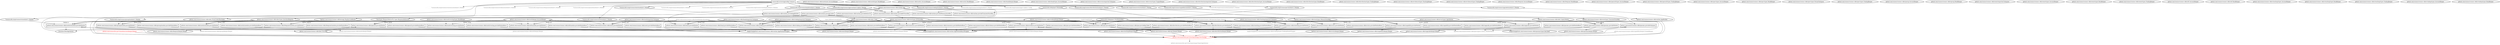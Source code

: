 digraph "" {
    subgraph "cluster_auth" {
      graph [fontsize="12.0", label="Module: auth", penwidth="0.5", style="rounded"];
      "github.com/cosmos/cosmos-sdk/x/auth.provideModule"[color="black", fontcolor="black", penwidth="1.5", shape="box"];
      "github.com/cosmos/cosmos-sdk/x/auth.provideModuleBasic"[color="black", fontcolor="black", penwidth="1.5", shape="box"];
    }

    subgraph "cluster_authz" {
      graph [fontsize="12.0", label="Module: authz", penwidth="0.5", style="rounded"];
      "github.com/cosmos/cosmos-sdk/x/authz/module.provideModule"[color="black", fontcolor="black", penwidth="1.5", shape="box"];
      "github.com/cosmos/cosmos-sdk/x/authz/module.provideModuleBasic"[color="black", fontcolor="black", penwidth="1.5", shape="box"];
    }

    subgraph "cluster_bank" {
      graph [fontsize="12.0", label="Module: bank", penwidth="0.5", style="rounded"];
      "github.com/cosmos/cosmos-sdk/x/bank.provideModule"[color="black", fontcolor="black", penwidth="1.5", shape="box"];
      "github.com/cosmos/cosmos-sdk/x/bank.provideModuleBasic"[color="black", fontcolor="black", penwidth="1.5", shape="box"];
    }

    subgraph "cluster_capability" {
      graph [fontsize="12.0", label="Module: capability", penwidth="0.5", style="rounded"];
      "github.com/cosmos/cosmos-sdk/x/capability.provideModule"[color="black", fontcolor="black", penwidth="1.5", shape="box"];
      "github.com/cosmos/cosmos-sdk/x/capability.provideModuleBasic"[color="black", fontcolor="black", penwidth="1.5", shape="box"];
    }

    subgraph "cluster_consensus" {
      graph [fontsize="12.0", label="Module: consensus", penwidth="0.5", style="rounded"];
      "github.com/cosmos/cosmos-sdk/x/consensus.provideModule"[color="black", fontcolor="black", penwidth="1.5", shape="box"];
      "github.com/cosmos/cosmos-sdk/x/consensus.provideModuleBasic"[color="black", fontcolor="black", penwidth="1.5", shape="box"];
    }

    subgraph "cluster_crisis" {
      graph [fontsize="12.0", label="Module: crisis", penwidth="0.5", style="rounded"];
      "github.com/cosmos/cosmos-sdk/x/crisis.provideModule"[color="black", fontcolor="black", penwidth="1.5", shape="box"];
      "github.com/cosmos/cosmos-sdk/x/crisis.provideModuleBasic"[color="black", fontcolor="black", penwidth="1.5", shape="box"];
    }

    subgraph "cluster_distribution" {
      graph [fontsize="12.0", label="Module: distribution", penwidth="0.5", style="rounded"];
      "github.com/cosmos/cosmos-sdk/x/distribution.provideModule"[color="black", fontcolor="black", penwidth="1.5", shape="box"];
      "github.com/cosmos/cosmos-sdk/x/distribution.provideModuleBasic"[color="black", fontcolor="black", penwidth="1.5", shape="box"];
    }

    subgraph "cluster_evidence" {
      graph [fontsize="12.0", label="Module: evidence", penwidth="0.5", style="rounded"];
      "github.com/cosmos/cosmos-sdk/x/evidence.provideModule"[color="black", fontcolor="black", penwidth="1.5", shape="box"];
      "github.com/cosmos/cosmos-sdk/x/evidence.provideModuleBasic"[color="black", fontcolor="black", penwidth="1.5", shape="box"];
    }

    subgraph "cluster_feegrant" {
      graph [fontsize="12.0", label="Module: feegrant", penwidth="0.5", style="rounded"];
      "github.com/cosmos/cosmos-sdk/x/feegrant/module.provideModule"[color="black", fontcolor="black", penwidth="1.5", shape="box"];
      "github.com/cosmos/cosmos-sdk/x/feegrant/module.provideModuleBasic"[color="black", fontcolor="black", penwidth="1.5", shape="box"];
    }

    subgraph "cluster_genutil" {
      graph [fontsize="12.0", label="Module: genutil", penwidth="0.5", style="rounded"];
      "github.com/cosmos/cosmos-sdk/x/genutil.provideModule"[color="black", fontcolor="black", penwidth="1.5", shape="box"];
      "github.com/cosmos/cosmos-sdk/x/genutil.provideModuleBasic"[color="black", fontcolor="black", penwidth="1.5", shape="box"];
    }

    subgraph "cluster_gov" {
      graph [fontsize="12.0", label="Module: gov", penwidth="0.5", style="rounded"];
      "github.com/cosmos/cosmos-sdk/x/gov.provideKeyTable"[color="black", fontcolor="black", penwidth="1.5", shape="box"];
      "github.com/cosmos/cosmos-sdk/x/gov.provideModule"[color="black", fontcolor="black", penwidth="1.5", shape="box"];
      "github.com/cosmos/cosmos-sdk/x/gov.provideModuleBasic"[color="black", fontcolor="black", penwidth="1.5", shape="box"];
    }

    subgraph "cluster_group" {
      graph [fontsize="12.0", label="Module: group", penwidth="0.5", style="rounded"];
      "github.com/cosmos/cosmos-sdk/x/group/module.provideModule"[color="black", fontcolor="black", penwidth="1.5", shape="box"];
      "github.com/cosmos/cosmos-sdk/x/group/module.provideModuleBasic"[color="black", fontcolor="black", penwidth="1.5", shape="box"];
    }

    subgraph "cluster_mint" {
      graph [fontsize="12.0", label="Module: mint", penwidth="0.5", style="rounded"];
      "github.com/cosmos/cosmos-sdk/x/mint.provideModule"[color="black", fontcolor="black", penwidth="1.5", shape="box"];
      "github.com/cosmos/cosmos-sdk/x/mint.provideModuleBasic"[color="black", fontcolor="black", penwidth="1.5", shape="box"];
    }

    subgraph "cluster_nft" {
      graph [fontsize="12.0", label="Module: nft", penwidth="0.5", style="rounded"];
      "github.com/cosmos/cosmos-sdk/x/nft/module.provideModule"[color="black", fontcolor="black", penwidth="1.5", shape="box"];
      "github.com/cosmos/cosmos-sdk/x/nft/module.provideModuleBasic"[color="black", fontcolor="black", penwidth="1.5", shape="box"];
    }

    subgraph "cluster_params" {
      graph [fontsize="12.0", label="Module: params", penwidth="0.5", style="rounded"];
      "github.com/cosmos/cosmos-sdk/x/params.provideModule"[color="black", fontcolor="black", penwidth="1.5", shape="box"];
      "github.com/cosmos/cosmos-sdk/x/params.provideModuleBasic"[color="black", fontcolor="black", penwidth="1.5", shape="box"];
      "github.com/cosmos/cosmos-sdk/x/params.provideSubspace"[color="black", fontcolor="black", penwidth="1.5", shape="box"];
    }

    subgraph "cluster_runtime" {
      graph [fontsize="12.0", label="Module: runtime", penwidth="0.5", style="rounded"];
      "github.com/cosmos/cosmos-sdk/runtime.provideAppBuilder"[color="black", fontcolor="black", penwidth="1.5", shape="box"];
      "github.com/cosmos/cosmos-sdk/runtime.provideCodecs"[color="black", fontcolor="black", penwidth="1.5", shape="box"];
      "github.com/cosmos/cosmos-sdk/runtime.provideDeliverTx"[color="black", fontcolor="black", penwidth="1.5", shape="box"];
      "github.com/cosmos/cosmos-sdk/runtime.provideKVStoreKey"[color="black", fontcolor="black", penwidth="1.5", shape="box"];
      "github.com/cosmos/cosmos-sdk/runtime.provideMemoryStoreKey"[color="black", fontcolor="black", penwidth="1.5", shape="box"];
      "github.com/cosmos/cosmos-sdk/runtime.provideTransientStoreKey"[color="black", fontcolor="black", penwidth="1.5", shape="box"];
    }

    subgraph "cluster_slashing" {
      graph [fontsize="12.0", label="Module: slashing", penwidth="0.5", style="rounded"];
      "github.com/cosmos/cosmos-sdk/x/slashing.provideModule"[color="black", fontcolor="black", penwidth="1.5", shape="box"];
      "github.com/cosmos/cosmos-sdk/x/slashing.provideModuleBasic"[color="black", fontcolor="black", penwidth="1.5", shape="box"];
    }

    subgraph "cluster_staking" {
      graph [fontsize="12.0", label="Module: staking", penwidth="0.5", style="rounded"];
      "github.com/cosmos/cosmos-sdk/x/staking.provideModule"[color="black", fontcolor="black", penwidth="1.5", shape="box"];
      "github.com/cosmos/cosmos-sdk/x/staking.provideModuleBasic"[color="black", fontcolor="black", penwidth="1.5", shape="box"];
    }

    subgraph "cluster_tx" {
      graph [fontsize="12.0", label="Module: tx", penwidth="0.5", style="rounded"];
      "github.com/cosmos/cosmos-sdk/x/auth/tx/module.provideModule"[color="black", fontcolor="black", penwidth="1.5", shape="box"];
    }

    subgraph "cluster_upgrade" {
      graph [fontsize="12.0", label="Module: upgrade", penwidth="0.5", style="rounded"];
      "github.com/cosmos/cosmos-sdk/x/upgrade.provideModule"[color="black", fontcolor="black", penwidth="1.5", shape="box"];
      "github.com/cosmos/cosmos-sdk/x/upgrade.provideModuleBasic"[color="black", fontcolor="black", penwidth="1.5", shape="box"];
    }

    subgraph "cluster_vesting" {
      graph [fontsize="12.0", label="Module: vesting", penwidth="0.5", style="rounded"];
      "github.com/cosmos/cosmos-sdk/x/auth/vesting.provideModule"[color="black", fontcolor="black", penwidth="1.5", shape="box"];
      "github.com/cosmos/cosmos-sdk/x/auth/vesting.provideModuleBasic"[color="black", fontcolor="black", penwidth="1.5", shape="box"];
    }

  "*cosmossdk.io/api/cosmos/app/runtime/v1alpha1.Module"[color="black", fontcolor="black", penwidth="1.5"];
  "*cosmossdk.io/api/cosmos/app/v1alpha1.Config"[color="lightgrey", fontcolor="dimgrey", penwidth="0.5"];
  "*cosmossdk.io/api/cosmos/auth/module/v1.Module"[color="black", fontcolor="black", penwidth="1.5"];
  "*cosmossdk.io/api/cosmos/authz/module/v1.Module"[color="lightgrey", fontcolor="dimgrey", penwidth="0.5"];
  "*cosmossdk.io/api/cosmos/bank/module/v1.Module"[color="black", fontcolor="black", penwidth="1.5"];
  "*cosmossdk.io/api/cosmos/capability/module/v1.Module"[color="black", fontcolor="black", penwidth="1.5"];
  "*cosmossdk.io/api/cosmos/consensus/module/v1.Module"[color="lightgrey", fontcolor="dimgrey", penwidth="0.5"];
  "*cosmossdk.io/api/cosmos/crisis/module/v1.Module"[color="black", fontcolor="black", penwidth="1.5"];
  "*cosmossdk.io/api/cosmos/distribution/module/v1.Module"[color="black", fontcolor="black", penwidth="1.5"];
  "*cosmossdk.io/api/cosmos/evidence/module/v1.Module"[color="lightgrey", fontcolor="dimgrey", penwidth="0.5"];
  "*cosmossdk.io/api/cosmos/feegrant/module/v1.Module"[color="lightgrey", fontcolor="dimgrey", penwidth="0.5"];
  "*cosmossdk.io/api/cosmos/genutil/module/v1.Module"[color="lightgrey", fontcolor="dimgrey", penwidth="0.5"];
  "*cosmossdk.io/api/cosmos/gov/module/v1.Module"[color="black", fontcolor="black", penwidth="1.5"];
  "*cosmossdk.io/api/cosmos/group/module/v1.Module"[color="black", fontcolor="black", penwidth="1.5"];
  "*cosmossdk.io/api/cosmos/mint/module/v1.Module"[color="black", fontcolor="black", penwidth="1.5"];
  "*cosmossdk.io/api/cosmos/nft/module/v1.Module"[color="lightgrey", fontcolor="dimgrey", penwidth="0.5"];
  "*cosmossdk.io/api/cosmos/params/module/v1.Module"[color="lightgrey", fontcolor="dimgrey", penwidth="0.5"];
  "*cosmossdk.io/api/cosmos/slashing/module/v1.Module"[color="lightgrey", fontcolor="dimgrey", penwidth="0.5"];
  "*cosmossdk.io/api/cosmos/staking/module/v1.Module"[color="black", fontcolor="black", penwidth="1.5"];
  "*cosmossdk.io/api/cosmos/tx/module/v1.Module"[color="black", fontcolor="black", penwidth="1.5"];
  "*cosmossdk.io/api/cosmos/upgrade/module/v1.Module"[color="black", fontcolor="black", penwidth="1.5"];
  "*cosmossdk.io/api/cosmos/vesting/module/v1.Module"[color="lightgrey", fontcolor="dimgrey", penwidth="0.5"];
  "*github.com/cosmos/cosmos-sdk/baseapp.MsgServiceRouter"[color="black", fontcolor="black", penwidth="1.5"];
  "*github.com/cosmos/cosmos-sdk/codec.LegacyAmino"[color="black", fontcolor="black", penwidth="1.5"];
  "*github.com/cosmos/cosmos-sdk/runtime.App"[color="black", fontcolor="black", penwidth="1.5"];
  "*github.com/cosmos/cosmos-sdk/runtime.AppBuilder"[color="black", fontcolor="black", penwidth="1.5"];
  "*github.com/cosmos/cosmos-sdk/store/types.KVStoreKey"[color="black", fontcolor="black", penwidth="1.5"];
  "*github.com/cosmos/cosmos-sdk/store/types.MemoryStoreKey"[color="black", fontcolor="black", penwidth="1.5"];
  "*github.com/cosmos/cosmos-sdk/store/types.TransientStoreKey"[color="black", fontcolor="black", penwidth="1.5"];
  "*github.com/cosmos/cosmos-sdk/x/capability/keeper.Keeper"[color="black", fontcolor="black", penwidth="1.5"];
  "*github.com/cosmos/cosmos-sdk/x/crisis/keeper.Keeper"[color="black", fontcolor="black", penwidth="1.5"];
  "*github.com/cosmos/cosmos-sdk/x/gov/keeper.Keeper"[color="black", fontcolor="black", penwidth="1.5"];
  "*github.com/cosmos/cosmos-sdk/x/staking/keeper.Keeper"[color="black", fontcolor="black", penwidth="1.5"];
  "[]github.com/cosmos/cosmos-sdk/x/gov/types/v1beta1.HandlerRoute"[color="lightgrey", comment="many-per-container", fontcolor="dimgrey", penwidth="0.5"];
  "[]runtime.BaseAppOption"[color="black", comment="many-per-container", fontcolor="black", penwidth="1.5"];
  "cosmossdk.io/core/appconfig.Compose"[color="black", fontcolor="black", penwidth="1.5", shape="box"];
  "cosmossdk.io/depinject.ModuleKey"[color="black", fontcolor="black", penwidth="1.5"];
  "cosmossdk.io/depinject.OwnModuleKey"[color="black", fontcolor="black", penwidth="1.5"];
  "func(types.RequestDeliverTx) types.ResponseDeliverTx"[color="black", fontcolor="black", penwidth="1.5"];
  "github.com/cosmos/cosmos-sdk/client.TxConfig"[color="black", fontcolor="black", penwidth="1.5"];
  "github.com/cosmos/cosmos-sdk/codec.Codec"[color="black", fontcolor="black", penwidth="1.5"];
  "github.com/cosmos/cosmos-sdk/codec.ProtoCodecMarshaler"[color="black", fontcolor="black", penwidth="1.5"];
  "github.com/cosmos/cosmos-sdk/codec/types.InterfaceRegistry"[color="black", fontcolor="black", penwidth="1.5"];
  "github.com/cosmos/cosmos-sdk/server/types.AppOptions"[color="black", fontcolor="black", penwidth="1.5"];
  "github.com/cosmos/cosmos-sdk/x/auth/ante.AccountKeeper"[color="black", fontcolor="black", penwidth="1.5"];
  "github.com/cosmos/cosmos-sdk/x/auth/exported.Subspace"[color="black", fontcolor="black", penwidth="1.5"];
  "github.com/cosmos/cosmos-sdk/x/auth/keeper.AccountKeeper"[color="black", fontcolor="black", penwidth="1.5"];
  "github.com/cosmos/cosmos-sdk/x/auth/types.BankKeeper"[color="black", fontcolor="black", penwidth="1.5"];
  "github.com/cosmos/cosmos-sdk/x/auth/vesting/types.BankKeeper"[color="black", fontcolor="black", penwidth="1.5"];
  "github.com/cosmos/cosmos-sdk/x/authz.AccountKeeper"[color="black", fontcolor="black", penwidth="1.5"];
  "github.com/cosmos/cosmos-sdk/x/authz.BankKeeper"[color="black", fontcolor="black", penwidth="1.5"];
  "github.com/cosmos/cosmos-sdk/x/authz/keeper.Keeper"[color="lightgrey", fontcolor="dimgrey", penwidth="0.5"];
  "github.com/cosmos/cosmos-sdk/x/bank/exported.Subspace"[color="black", fontcolor="black", penwidth="1.5"];
  "github.com/cosmos/cosmos-sdk/x/bank/keeper.BaseKeeper"[color="lightgrey", fontcolor="dimgrey", penwidth="0.5"];
  "github.com/cosmos/cosmos-sdk/x/bank/keeper.Keeper"[color="black", fontcolor="black", penwidth="1.5"];
  "github.com/cosmos/cosmos-sdk/x/bank/types.AccountKeeper"[color="black", fontcolor="black", penwidth="1.5"];
  "github.com/cosmos/cosmos-sdk/x/capability/keeper.ScopedKeeper"[color="lightgrey", fontcolor="dimgrey", penwidth="0.5"];
  "github.com/cosmos/cosmos-sdk/x/consensus/keeper.Keeper"[color="lightgrey", fontcolor="dimgrey", penwidth="0.5"];
  "github.com/cosmos/cosmos-sdk/x/crisis/exported.Subspace"[color="black", fontcolor="black", penwidth="1.5"];
  "github.com/cosmos/cosmos-sdk/x/crisis/types.SupplyKeeper"[color="black", fontcolor="black", penwidth="1.5"];
  "github.com/cosmos/cosmos-sdk/x/distribution/exported.Subspace"[color="black", fontcolor="black", penwidth="1.5"];
  "github.com/cosmos/cosmos-sdk/x/distribution/keeper.Keeper"[color="black", fontcolor="black", penwidth="1.5"];
  "github.com/cosmos/cosmos-sdk/x/distribution/types.AccountKeeper"[color="black", fontcolor="black", penwidth="1.5"];
  "github.com/cosmos/cosmos-sdk/x/distribution/types.BankKeeper"[color="black", fontcolor="black", penwidth="1.5"];
  "github.com/cosmos/cosmos-sdk/x/distribution/types.StakingKeeper"[color="black", fontcolor="black", penwidth="1.5"];
  "github.com/cosmos/cosmos-sdk/x/evidence/keeper.Keeper"[color="lightgrey", fontcolor="dimgrey", penwidth="0.5"];
  "github.com/cosmos/cosmos-sdk/x/evidence/types.SlashingKeeper"[color="black", fontcolor="black", penwidth="1.5"];
  "github.com/cosmos/cosmos-sdk/x/evidence/types.StakingKeeper"[color="black", fontcolor="black", penwidth="1.5"];
  "github.com/cosmos/cosmos-sdk/x/feegrant.AccountKeeper"[color="black", fontcolor="black", penwidth="1.5"];
  "github.com/cosmos/cosmos-sdk/x/feegrant.BankKeeper"[color="black", fontcolor="black", penwidth="1.5"];
  "github.com/cosmos/cosmos-sdk/x/feegrant/keeper.Keeper"[color="black", fontcolor="black", penwidth="1.5"];
  "github.com/cosmos/cosmos-sdk/x/genutil/types.AccountKeeper"[color="black", fontcolor="black", penwidth="1.5"];
  "github.com/cosmos/cosmos-sdk/x/genutil/types.StakingKeeper"[color="black", fontcolor="black", penwidth="1.5"];
  "github.com/cosmos/cosmos-sdk/x/gov/types.AccountKeeper"[color="black", fontcolor="black", penwidth="1.5"];
  "github.com/cosmos/cosmos-sdk/x/gov/types.BankKeeper"[color="black", fontcolor="black", penwidth="1.5"];
  "github.com/cosmos/cosmos-sdk/x/gov/types.ParamSubspace"[color="black", fontcolor="black", penwidth="1.5"];
  "github.com/cosmos/cosmos-sdk/x/gov/types.StakingKeeper"[color="black", fontcolor="black", penwidth="1.5"];
  "github.com/cosmos/cosmos-sdk/x/group.AccountKeeper"[color="black", fontcolor="black", penwidth="1.5"];
  "github.com/cosmos/cosmos-sdk/x/group.BankKeeper"[color="black", fontcolor="black", penwidth="1.5"];
  "github.com/cosmos/cosmos-sdk/x/group/keeper.Keeper"[color="lightgrey", fontcolor="dimgrey", penwidth="0.5"];
  "github.com/cosmos/cosmos-sdk/x/mint/exported.Subspace"[color="black", fontcolor="black", penwidth="1.5"];
  "github.com/cosmos/cosmos-sdk/x/mint/keeper.Keeper"[color="black", fontcolor="black", penwidth="1.5"];
  "github.com/cosmos/cosmos-sdk/x/mint/types.AccountKeeper"[color="black", fontcolor="black", penwidth="1.5"];
  "github.com/cosmos/cosmos-sdk/x/mint/types.BankKeeper"[color="black", fontcolor="black", penwidth="1.5"];
  "github.com/cosmos/cosmos-sdk/x/mint/types.StakingKeeper"[color="black", fontcolor="black", penwidth="1.5"];
  "github.com/cosmos/cosmos-sdk/x/nft.AccountKeeper"[color="black", fontcolor="black", penwidth="1.5"];
  "github.com/cosmos/cosmos-sdk/x/nft.BankKeeper"[color="black", fontcolor="black", penwidth="1.5"];
  "github.com/cosmos/cosmos-sdk/x/nft/keeper.Keeper"[color="lightgrey", fontcolor="dimgrey", penwidth="0.5"];
  "github.com/cosmos/cosmos-sdk/x/params/keeper.Keeper"[color="black", fontcolor="black", penwidth="1.5"];
  "github.com/cosmos/cosmos-sdk/x/params/types.Subspace"[color="lightgrey", fontcolor="dimgrey", penwidth="0.5"];
  "github.com/cosmos/cosmos-sdk/x/slashing/exported.Subspace"[color="black", fontcolor="black", penwidth="1.5"];
  "github.com/cosmos/cosmos-sdk/x/slashing/keeper.Keeper"[color="black", fontcolor="black", penwidth="1.5"];
  "github.com/cosmos/cosmos-sdk/x/slashing/types.AccountKeeper"[color="black", fontcolor="black", penwidth="1.5"];
  "github.com/cosmos/cosmos-sdk/x/slashing/types.BankKeeper"[color="black", fontcolor="black", penwidth="1.5"];
  "github.com/cosmos/cosmos-sdk/x/slashing/types.StakingKeeper"[color="black", fontcolor="black", penwidth="1.5"];
  "github.com/cosmos/cosmos-sdk/x/staking/exported.Subspace"[color="black", fontcolor="black", penwidth="1.5"];
  "github.com/cosmos/cosmos-sdk/x/staking/types.AccountKeeper"[color="black", fontcolor="black", penwidth="1.5"];
  "github.com/cosmos/cosmos-sdk/x/staking/types.BankKeeper"[color="black", fontcolor="black", penwidth="1.5"];
  "github.com/cosmos/cosmos-sdk/x/upgrade/keeper.Keeper"[color="black", fontcolor="black", penwidth="1.5"];
  "github.com/cosmos/ibc-go/v5/modules/core/keeper.Keeper"[color="red", fontcolor="red", penwidth="0.5"];
  "github.com/cosmos/ibc-go/v5/testing/simapp.EmptyAppOptions"[color="lightgrey", fontcolor="dimgrey", penwidth="0.5"];
  "github.com/cosmos/ibc-go/v5/testing/simapp.NewSimApp"[color="red", fontcolor="red", penwidth="1.5", shape="hexagon"];
  "map[string][]uint8"[color="lightgrey", fontcolor="dimgrey", penwidth="0.5"];
  "map[string]github.com/cosmos/cosmos-sdk/runtime.AppModuleBasicWrapper"[color="black", comment="one-per-module", fontcolor="black", penwidth="1.5"];
  "map[string]github.com/cosmos/cosmos-sdk/runtime.AppModuleWrapper"[color="black", comment="one-per-module", fontcolor="black", penwidth="1.5"];
  "map[string]github.com/cosmos/cosmos-sdk/x/params/types.KeyTable"[color="black", comment="one-per-module", fontcolor="black", penwidth="1.5"];
  "map[string]github.com/cosmos/cosmos-sdk/x/staking/types.StakingHooksWrapper"[color="lightgrey", comment="one-per-module", fontcolor="dimgrey", penwidth="0.5"];
  "types.InflationCalculationFn"[color="lightgrey", fontcolor="dimgrey", penwidth="0.5"];
  "cosmossdk.io/core/appconfig.Compose" -> "*cosmossdk.io/api/cosmos/app/v1alpha1.Config";
  "cosmossdk.io/core/appconfig.Compose" -> "*cosmossdk.io/api/cosmos/app/runtime/v1alpha1.Module";
  "map[string]github.com/cosmos/cosmos-sdk/runtime.AppModuleBasicWrapper" -> "github.com/cosmos/cosmos-sdk/runtime.provideCodecs";
  "github.com/cosmos/cosmos-sdk/runtime.provideCodecs" -> "github.com/cosmos/cosmos-sdk/codec/types.InterfaceRegistry";
  "github.com/cosmos/cosmos-sdk/runtime.provideCodecs" -> "github.com/cosmos/cosmos-sdk/codec.Codec";
  "github.com/cosmos/cosmos-sdk/runtime.provideCodecs" -> "*github.com/cosmos/cosmos-sdk/codec.LegacyAmino";
  "github.com/cosmos/cosmos-sdk/runtime.provideCodecs" -> "*github.com/cosmos/cosmos-sdk/runtime.App";
  "github.com/cosmos/cosmos-sdk/runtime.provideCodecs" -> "github.com/cosmos/cosmos-sdk/codec.ProtoCodecMarshaler";
  "github.com/cosmos/cosmos-sdk/runtime.provideCodecs" -> "*github.com/cosmos/cosmos-sdk/baseapp.MsgServiceRouter";
  "*cosmossdk.io/api/cosmos/app/runtime/v1alpha1.Module" -> "github.com/cosmos/cosmos-sdk/runtime.provideAppBuilder";
  "*github.com/cosmos/cosmos-sdk/runtime.App" -> "github.com/cosmos/cosmos-sdk/runtime.provideAppBuilder";
  "map[string]github.com/cosmos/cosmos-sdk/runtime.AppModuleWrapper" -> "github.com/cosmos/cosmos-sdk/runtime.provideAppBuilder";
  "[]runtime.BaseAppOption" -> "github.com/cosmos/cosmos-sdk/runtime.provideAppBuilder";
  "github.com/cosmos/cosmos-sdk/runtime.provideAppBuilder" -> "*github.com/cosmos/cosmos-sdk/runtime.AppBuilder";
  "*cosmossdk.io/api/cosmos/app/runtime/v1alpha1.Module" -> "github.com/cosmos/cosmos-sdk/runtime.provideKVStoreKey";
  "cosmossdk.io/depinject.ModuleKey" -> "github.com/cosmos/cosmos-sdk/runtime.provideKVStoreKey";
  "*github.com/cosmos/cosmos-sdk/runtime.App" -> "github.com/cosmos/cosmos-sdk/runtime.provideKVStoreKey";
  "github.com/cosmos/cosmos-sdk/runtime.provideKVStoreKey" -> "*github.com/cosmos/cosmos-sdk/store/types.KVStoreKey";
  "cosmossdk.io/depinject.ModuleKey" -> "github.com/cosmos/cosmos-sdk/runtime.provideTransientStoreKey";
  "*github.com/cosmos/cosmos-sdk/runtime.App" -> "github.com/cosmos/cosmos-sdk/runtime.provideTransientStoreKey";
  "github.com/cosmos/cosmos-sdk/runtime.provideTransientStoreKey" -> "*github.com/cosmos/cosmos-sdk/store/types.TransientStoreKey";
  "cosmossdk.io/depinject.ModuleKey" -> "github.com/cosmos/cosmos-sdk/runtime.provideMemoryStoreKey";
  "*github.com/cosmos/cosmos-sdk/runtime.App" -> "github.com/cosmos/cosmos-sdk/runtime.provideMemoryStoreKey";
  "github.com/cosmos/cosmos-sdk/runtime.provideMemoryStoreKey" -> "*github.com/cosmos/cosmos-sdk/store/types.MemoryStoreKey";
  "*github.com/cosmos/cosmos-sdk/runtime.App" -> "github.com/cosmos/cosmos-sdk/runtime.provideDeliverTx";
  "github.com/cosmos/cosmos-sdk/runtime.provideDeliverTx" -> "func(types.RequestDeliverTx) types.ResponseDeliverTx";
  "cosmossdk.io/core/appconfig.Compose" -> "*cosmossdk.io/api/cosmos/auth/module/v1.Module";
  "github.com/cosmos/cosmos-sdk/x/auth.provideModuleBasic" -> "map[string]github.com/cosmos/cosmos-sdk/runtime.AppModuleBasicWrapper";
  "*cosmossdk.io/api/cosmos/auth/module/v1.Module" -> "github.com/cosmos/cosmos-sdk/x/auth.provideModule";
  "*github.com/cosmos/cosmos-sdk/store/types.KVStoreKey" -> "github.com/cosmos/cosmos-sdk/x/auth.provideModule";
  "github.com/cosmos/cosmos-sdk/codec.Codec" -> "github.com/cosmos/cosmos-sdk/x/auth.provideModule";
  "github.com/cosmos/cosmos-sdk/x/auth/exported.Subspace" -> "github.com/cosmos/cosmos-sdk/x/auth.provideModule";
  "github.com/cosmos/cosmos-sdk/x/auth.provideModule" -> "github.com/cosmos/cosmos-sdk/x/auth/keeper.AccountKeeper";
  "github.com/cosmos/cosmos-sdk/x/auth.provideModule" -> "map[string]github.com/cosmos/cosmos-sdk/runtime.AppModuleWrapper";
  "cosmossdk.io/core/appconfig.Compose" -> "*cosmossdk.io/api/cosmos/vesting/module/v1.Module";
  "github.com/cosmos/cosmos-sdk/x/auth/vesting.provideModuleBasic" -> "map[string]github.com/cosmos/cosmos-sdk/runtime.AppModuleBasicWrapper";
  "github.com/cosmos/cosmos-sdk/x/auth/keeper.AccountKeeper" -> "github.com/cosmos/cosmos-sdk/x/auth/vesting.provideModule";
  "github.com/cosmos/cosmos-sdk/x/auth/vesting/types.BankKeeper" -> "github.com/cosmos/cosmos-sdk/x/auth/vesting.provideModule";
  "github.com/cosmos/cosmos-sdk/x/auth/vesting.provideModule" -> "map[string]github.com/cosmos/cosmos-sdk/runtime.AppModuleWrapper";
  "cosmossdk.io/core/appconfig.Compose" -> "*cosmossdk.io/api/cosmos/bank/module/v1.Module";
  "github.com/cosmos/cosmos-sdk/x/bank.provideModuleBasic" -> "map[string]github.com/cosmos/cosmos-sdk/runtime.AppModuleBasicWrapper";
  "cosmossdk.io/depinject.OwnModuleKey" -> "github.com/cosmos/cosmos-sdk/x/bank.provideModule";
  "*cosmossdk.io/api/cosmos/bank/module/v1.Module" -> "github.com/cosmos/cosmos-sdk/x/bank.provideModule";
  "github.com/cosmos/cosmos-sdk/codec.Codec" -> "github.com/cosmos/cosmos-sdk/x/bank.provideModule";
  "*github.com/cosmos/cosmos-sdk/store/types.KVStoreKey" -> "github.com/cosmos/cosmos-sdk/x/bank.provideModule";
  "github.com/cosmos/cosmos-sdk/x/auth/keeper.AccountKeeper" -> "github.com/cosmos/cosmos-sdk/x/bank.provideModule";
  "map[string][]uint8" -> "github.com/cosmos/cosmos-sdk/x/bank.provideModule";
  "github.com/cosmos/cosmos-sdk/x/bank/exported.Subspace" -> "github.com/cosmos/cosmos-sdk/x/bank.provideModule";
  "github.com/cosmos/cosmos-sdk/x/bank.provideModule" -> "github.com/cosmos/cosmos-sdk/x/bank/keeper.BaseKeeper";
  "github.com/cosmos/cosmos-sdk/x/bank.provideModule" -> "map[string]github.com/cosmos/cosmos-sdk/runtime.AppModuleWrapper";
  "cosmossdk.io/core/appconfig.Compose" -> "*cosmossdk.io/api/cosmos/staking/module/v1.Module";
  "github.com/cosmos/cosmos-sdk/x/staking.provideModuleBasic" -> "map[string]github.com/cosmos/cosmos-sdk/runtime.AppModuleBasicWrapper";
  "*cosmossdk.io/api/cosmos/staking/module/v1.Module" -> "github.com/cosmos/cosmos-sdk/x/staking.provideModule";
  "github.com/cosmos/cosmos-sdk/x/auth/keeper.AccountKeeper" -> "github.com/cosmos/cosmos-sdk/x/staking.provideModule";
  "github.com/cosmos/cosmos-sdk/x/bank/keeper.BaseKeeper" -> "github.com/cosmos/cosmos-sdk/x/staking.provideModule";
  "github.com/cosmos/cosmos-sdk/codec.Codec" -> "github.com/cosmos/cosmos-sdk/x/staking.provideModule";
  "*github.com/cosmos/cosmos-sdk/store/types.KVStoreKey" -> "github.com/cosmos/cosmos-sdk/x/staking.provideModule";
  "cosmossdk.io/depinject.OwnModuleKey" -> "github.com/cosmos/cosmos-sdk/x/staking.provideModule";
  "map[string][]uint8" -> "github.com/cosmos/cosmos-sdk/x/staking.provideModule";
  "github.com/cosmos/cosmos-sdk/x/staking/exported.Subspace" -> "github.com/cosmos/cosmos-sdk/x/staking.provideModule";
  "github.com/cosmos/cosmos-sdk/x/staking.provideModule" -> "*github.com/cosmos/cosmos-sdk/x/staking/keeper.Keeper";
  "github.com/cosmos/cosmos-sdk/x/staking.provideModule" -> "map[string]github.com/cosmos/cosmos-sdk/runtime.AppModuleWrapper";
  "cosmossdk.io/core/appconfig.Compose" -> "*cosmossdk.io/api/cosmos/slashing/module/v1.Module";
  "github.com/cosmos/cosmos-sdk/x/slashing.provideModuleBasic" -> "map[string]github.com/cosmos/cosmos-sdk/runtime.AppModuleBasicWrapper";
  "cosmossdk.io/depinject.OwnModuleKey" -> "github.com/cosmos/cosmos-sdk/x/slashing.provideModule";
  "*github.com/cosmos/cosmos-sdk/store/types.KVStoreKey" -> "github.com/cosmos/cosmos-sdk/x/slashing.provideModule";
  "github.com/cosmos/cosmos-sdk/codec.Codec" -> "github.com/cosmos/cosmos-sdk/x/slashing.provideModule";
  "*github.com/cosmos/cosmos-sdk/codec.LegacyAmino" -> "github.com/cosmos/cosmos-sdk/x/slashing.provideModule";
  "map[string][]uint8" -> "github.com/cosmos/cosmos-sdk/x/slashing.provideModule";
  "github.com/cosmos/cosmos-sdk/x/auth/keeper.AccountKeeper" -> "github.com/cosmos/cosmos-sdk/x/slashing.provideModule";
  "github.com/cosmos/cosmos-sdk/x/bank/keeper.BaseKeeper" -> "github.com/cosmos/cosmos-sdk/x/slashing.provideModule";
  "*github.com/cosmos/cosmos-sdk/x/staking/keeper.Keeper" -> "github.com/cosmos/cosmos-sdk/x/slashing.provideModule";
  "github.com/cosmos/cosmos-sdk/x/slashing/exported.Subspace" -> "github.com/cosmos/cosmos-sdk/x/slashing.provideModule";
  "github.com/cosmos/cosmos-sdk/x/slashing.provideModule" -> "github.com/cosmos/cosmos-sdk/x/slashing/keeper.Keeper";
  "github.com/cosmos/cosmos-sdk/x/slashing.provideModule" -> "map[string]github.com/cosmos/cosmos-sdk/runtime.AppModuleWrapper";
  "github.com/cosmos/cosmos-sdk/x/slashing.provideModule" -> "map[string]github.com/cosmos/cosmos-sdk/x/staking/types.StakingHooksWrapper";
  "cosmossdk.io/core/appconfig.Compose" -> "*cosmossdk.io/api/cosmos/params/module/v1.Module";
  "github.com/cosmos/cosmos-sdk/x/params.provideModuleBasic" -> "map[string]github.com/cosmos/cosmos-sdk/runtime.AppModuleBasicWrapper";
  "*github.com/cosmos/cosmos-sdk/store/types.KVStoreKey" -> "github.com/cosmos/cosmos-sdk/x/params.provideModule";
  "*github.com/cosmos/cosmos-sdk/store/types.TransientStoreKey" -> "github.com/cosmos/cosmos-sdk/x/params.provideModule";
  "github.com/cosmos/cosmos-sdk/codec.Codec" -> "github.com/cosmos/cosmos-sdk/x/params.provideModule";
  "*github.com/cosmos/cosmos-sdk/codec.LegacyAmino" -> "github.com/cosmos/cosmos-sdk/x/params.provideModule";
  "github.com/cosmos/cosmos-sdk/x/params.provideModule" -> "github.com/cosmos/cosmos-sdk/x/params/keeper.Keeper";
  "github.com/cosmos/cosmos-sdk/x/params.provideModule" -> "map[string]github.com/cosmos/cosmos-sdk/runtime.AppModuleWrapper";
  "github.com/cosmos/cosmos-sdk/x/params.provideModule" -> "[]github.com/cosmos/cosmos-sdk/x/gov/types/v1beta1.HandlerRoute";
  "cosmossdk.io/depinject.ModuleKey" -> "github.com/cosmos/cosmos-sdk/x/params.provideSubspace";
  "github.com/cosmos/cosmos-sdk/x/params/keeper.Keeper" -> "github.com/cosmos/cosmos-sdk/x/params.provideSubspace";
  "map[string]github.com/cosmos/cosmos-sdk/x/params/types.KeyTable" -> "github.com/cosmos/cosmos-sdk/x/params.provideSubspace";
  "github.com/cosmos/cosmos-sdk/x/params.provideSubspace" -> "github.com/cosmos/cosmos-sdk/x/params/types.Subspace";
  "cosmossdk.io/core/appconfig.Compose" -> "*cosmossdk.io/api/cosmos/tx/module/v1.Module";
  "*cosmossdk.io/api/cosmos/tx/module/v1.Module" -> "github.com/cosmos/cosmos-sdk/x/auth/tx/module.provideModule";
  "github.com/cosmos/cosmos-sdk/codec.ProtoCodecMarshaler" -> "github.com/cosmos/cosmos-sdk/x/auth/tx/module.provideModule";
  "github.com/cosmos/cosmos-sdk/x/auth/keeper.AccountKeeper" -> "github.com/cosmos/cosmos-sdk/x/auth/tx/module.provideModule";
  "github.com/cosmos/cosmos-sdk/x/bank/keeper.BaseKeeper" -> "github.com/cosmos/cosmos-sdk/x/auth/tx/module.provideModule";
  "github.com/cosmos/cosmos-sdk/x/feegrant/keeper.Keeper" -> "github.com/cosmos/cosmos-sdk/x/auth/tx/module.provideModule";
  "github.com/cosmos/cosmos-sdk/x/auth/tx/module.provideModule" -> "github.com/cosmos/cosmos-sdk/client.TxConfig";
  "github.com/cosmos/cosmos-sdk/x/auth/tx/module.provideModule" -> "[]runtime.BaseAppOption";
  "cosmossdk.io/core/appconfig.Compose" -> "*cosmossdk.io/api/cosmos/genutil/module/v1.Module";
  "github.com/cosmos/cosmos-sdk/x/genutil.provideModuleBasic" -> "map[string]github.com/cosmos/cosmos-sdk/runtime.AppModuleBasicWrapper";
  "github.com/cosmos/cosmos-sdk/x/auth/keeper.AccountKeeper" -> "github.com/cosmos/cosmos-sdk/x/genutil.provideModule";
  "*github.com/cosmos/cosmos-sdk/x/staking/keeper.Keeper" -> "github.com/cosmos/cosmos-sdk/x/genutil.provideModule";
  "func(types.RequestDeliverTx) types.ResponseDeliverTx" -> "github.com/cosmos/cosmos-sdk/x/genutil.provideModule";
  "github.com/cosmos/cosmos-sdk/client.TxConfig" -> "github.com/cosmos/cosmos-sdk/x/genutil.provideModule";
  "github.com/cosmos/cosmos-sdk/x/genutil.provideModule" -> "map[string]github.com/cosmos/cosmos-sdk/runtime.AppModuleWrapper";
  "cosmossdk.io/core/appconfig.Compose" -> "*cosmossdk.io/api/cosmos/authz/module/v1.Module";
  "github.com/cosmos/cosmos-sdk/x/authz/module.provideModuleBasic" -> "map[string]github.com/cosmos/cosmos-sdk/runtime.AppModuleBasicWrapper";
  "*github.com/cosmos/cosmos-sdk/store/types.KVStoreKey" -> "github.com/cosmos/cosmos-sdk/x/authz/module.provideModule";
  "github.com/cosmos/cosmos-sdk/codec.Codec" -> "github.com/cosmos/cosmos-sdk/x/authz/module.provideModule";
  "github.com/cosmos/cosmos-sdk/x/auth/keeper.AccountKeeper" -> "github.com/cosmos/cosmos-sdk/x/authz/module.provideModule";
  "github.com/cosmos/cosmos-sdk/x/bank/keeper.BaseKeeper" -> "github.com/cosmos/cosmos-sdk/x/authz/module.provideModule";
  "github.com/cosmos/cosmos-sdk/codec/types.InterfaceRegistry" -> "github.com/cosmos/cosmos-sdk/x/authz/module.provideModule";
  "*github.com/cosmos/cosmos-sdk/baseapp.MsgServiceRouter" -> "github.com/cosmos/cosmos-sdk/x/authz/module.provideModule";
  "github.com/cosmos/cosmos-sdk/x/authz/module.provideModule" -> "github.com/cosmos/cosmos-sdk/x/authz/keeper.Keeper";
  "github.com/cosmos/cosmos-sdk/x/authz/module.provideModule" -> "map[string]github.com/cosmos/cosmos-sdk/runtime.AppModuleWrapper";
  "cosmossdk.io/core/appconfig.Compose" -> "*cosmossdk.io/api/cosmos/upgrade/module/v1.Module";
  "github.com/cosmos/cosmos-sdk/x/upgrade.provideModuleBasic" -> "map[string]github.com/cosmos/cosmos-sdk/runtime.AppModuleBasicWrapper";
  "cosmossdk.io/depinject.OwnModuleKey" -> "github.com/cosmos/cosmos-sdk/x/upgrade.provideModule";
  "*cosmossdk.io/api/cosmos/upgrade/module/v1.Module" -> "github.com/cosmos/cosmos-sdk/x/upgrade.provideModule";
  "*github.com/cosmos/cosmos-sdk/store/types.KVStoreKey" -> "github.com/cosmos/cosmos-sdk/x/upgrade.provideModule";
  "github.com/cosmos/cosmos-sdk/codec.Codec" -> "github.com/cosmos/cosmos-sdk/x/upgrade.provideModule";
  "github.com/cosmos/cosmos-sdk/server/types.AppOptions" -> "github.com/cosmos/cosmos-sdk/x/upgrade.provideModule";
  "map[string][]uint8" -> "github.com/cosmos/cosmos-sdk/x/upgrade.provideModule";
  "github.com/cosmos/cosmos-sdk/x/upgrade.provideModule" -> "github.com/cosmos/cosmos-sdk/x/upgrade/keeper.Keeper";
  "github.com/cosmos/cosmos-sdk/x/upgrade.provideModule" -> "map[string]github.com/cosmos/cosmos-sdk/runtime.AppModuleWrapper";
  "github.com/cosmos/cosmos-sdk/x/upgrade.provideModule" -> "[]github.com/cosmos/cosmos-sdk/x/gov/types/v1beta1.HandlerRoute";
  "cosmossdk.io/core/appconfig.Compose" -> "*cosmossdk.io/api/cosmos/distribution/module/v1.Module";
  "github.com/cosmos/cosmos-sdk/x/distribution.provideModuleBasic" -> "map[string]github.com/cosmos/cosmos-sdk/runtime.AppModuleBasicWrapper";
  "cosmossdk.io/depinject.OwnModuleKey" -> "github.com/cosmos/cosmos-sdk/x/distribution.provideModule";
  "*cosmossdk.io/api/cosmos/distribution/module/v1.Module" -> "github.com/cosmos/cosmos-sdk/x/distribution.provideModule";
  "*github.com/cosmos/cosmos-sdk/store/types.KVStoreKey" -> "github.com/cosmos/cosmos-sdk/x/distribution.provideModule";
  "github.com/cosmos/cosmos-sdk/codec.Codec" -> "github.com/cosmos/cosmos-sdk/x/distribution.provideModule";
  "map[string][]uint8" -> "github.com/cosmos/cosmos-sdk/x/distribution.provideModule";
  "github.com/cosmos/cosmos-sdk/x/auth/keeper.AccountKeeper" -> "github.com/cosmos/cosmos-sdk/x/distribution.provideModule";
  "github.com/cosmos/cosmos-sdk/x/bank/keeper.BaseKeeper" -> "github.com/cosmos/cosmos-sdk/x/distribution.provideModule";
  "*github.com/cosmos/cosmos-sdk/x/staking/keeper.Keeper" -> "github.com/cosmos/cosmos-sdk/x/distribution.provideModule";
  "github.com/cosmos/cosmos-sdk/x/params/types.Subspace" -> "github.com/cosmos/cosmos-sdk/x/distribution.provideModule";
  "github.com/cosmos/cosmos-sdk/x/distribution.provideModule" -> "github.com/cosmos/cosmos-sdk/x/distribution/keeper.Keeper";
  "github.com/cosmos/cosmos-sdk/x/distribution.provideModule" -> "map[string]github.com/cosmos/cosmos-sdk/runtime.AppModuleWrapper";
  "github.com/cosmos/cosmos-sdk/x/distribution.provideModule" -> "map[string]github.com/cosmos/cosmos-sdk/x/staking/types.StakingHooksWrapper";
  "cosmossdk.io/core/appconfig.Compose" -> "*cosmossdk.io/api/cosmos/capability/module/v1.Module";
  "github.com/cosmos/cosmos-sdk/x/capability.provideModuleBasic" -> "map[string]github.com/cosmos/cosmos-sdk/runtime.AppModuleBasicWrapper";
  "*cosmossdk.io/api/cosmos/capability/module/v1.Module" -> "github.com/cosmos/cosmos-sdk/x/capability.provideModule";
  "*github.com/cosmos/cosmos-sdk/store/types.KVStoreKey" -> "github.com/cosmos/cosmos-sdk/x/capability.provideModule";
  "*github.com/cosmos/cosmos-sdk/store/types.MemoryStoreKey" -> "github.com/cosmos/cosmos-sdk/x/capability.provideModule";
  "github.com/cosmos/cosmos-sdk/codec.Codec" -> "github.com/cosmos/cosmos-sdk/x/capability.provideModule";
  "github.com/cosmos/cosmos-sdk/x/capability.provideModule" -> "*github.com/cosmos/cosmos-sdk/x/capability/keeper.Keeper";
  "github.com/cosmos/cosmos-sdk/x/capability.provideModule" -> "map[string]github.com/cosmos/cosmos-sdk/runtime.AppModuleWrapper";
  "cosmossdk.io/core/appconfig.Compose" -> "*cosmossdk.io/api/cosmos/evidence/module/v1.Module";
  "github.com/cosmos/cosmos-sdk/x/evidence.provideModuleBasic" -> "map[string]github.com/cosmos/cosmos-sdk/runtime.AppModuleBasicWrapper";
  "*github.com/cosmos/cosmos-sdk/store/types.KVStoreKey" -> "github.com/cosmos/cosmos-sdk/x/evidence.provideModule";
  "github.com/cosmos/cosmos-sdk/codec.Codec" -> "github.com/cosmos/cosmos-sdk/x/evidence.provideModule";
  "*github.com/cosmos/cosmos-sdk/x/staking/keeper.Keeper" -> "github.com/cosmos/cosmos-sdk/x/evidence.provideModule";
  "github.com/cosmos/cosmos-sdk/x/slashing/keeper.Keeper" -> "github.com/cosmos/cosmos-sdk/x/evidence.provideModule";
  "github.com/cosmos/cosmos-sdk/x/evidence.provideModule" -> "github.com/cosmos/cosmos-sdk/x/evidence/keeper.Keeper";
  "github.com/cosmos/cosmos-sdk/x/evidence.provideModule" -> "map[string]github.com/cosmos/cosmos-sdk/runtime.AppModuleWrapper";
  "cosmossdk.io/core/appconfig.Compose" -> "*cosmossdk.io/api/cosmos/mint/module/v1.Module";
  "github.com/cosmos/cosmos-sdk/x/mint.provideModuleBasic" -> "map[string]github.com/cosmos/cosmos-sdk/runtime.AppModuleBasicWrapper";
  "cosmossdk.io/depinject.OwnModuleKey" -> "github.com/cosmos/cosmos-sdk/x/mint.provideModule";
  "*cosmossdk.io/api/cosmos/mint/module/v1.Module" -> "github.com/cosmos/cosmos-sdk/x/mint.provideModule";
  "*github.com/cosmos/cosmos-sdk/store/types.KVStoreKey" -> "github.com/cosmos/cosmos-sdk/x/mint.provideModule";
  "github.com/cosmos/cosmos-sdk/codec.Codec" -> "github.com/cosmos/cosmos-sdk/x/mint.provideModule";
  "map[string][]uint8" -> "github.com/cosmos/cosmos-sdk/x/mint.provideModule";
  "types.InflationCalculationFn" -> "github.com/cosmos/cosmos-sdk/x/mint.provideModule";
  "github.com/cosmos/cosmos-sdk/x/params/types.Subspace" -> "github.com/cosmos/cosmos-sdk/x/mint.provideModule";
  "github.com/cosmos/cosmos-sdk/x/auth/keeper.AccountKeeper" -> "github.com/cosmos/cosmos-sdk/x/mint.provideModule";
  "github.com/cosmos/cosmos-sdk/x/bank/keeper.BaseKeeper" -> "github.com/cosmos/cosmos-sdk/x/mint.provideModule";
  "*github.com/cosmos/cosmos-sdk/x/staking/keeper.Keeper" -> "github.com/cosmos/cosmos-sdk/x/mint.provideModule";
  "github.com/cosmos/cosmos-sdk/x/mint.provideModule" -> "github.com/cosmos/cosmos-sdk/x/mint/keeper.Keeper";
  "github.com/cosmos/cosmos-sdk/x/mint.provideModule" -> "map[string]github.com/cosmos/cosmos-sdk/runtime.AppModuleWrapper";
  "cosmossdk.io/core/appconfig.Compose" -> "*cosmossdk.io/api/cosmos/group/module/v1.Module";
  "github.com/cosmos/cosmos-sdk/x/group/module.provideModuleBasic" -> "map[string]github.com/cosmos/cosmos-sdk/runtime.AppModuleBasicWrapper";
  "*cosmossdk.io/api/cosmos/group/module/v1.Module" -> "github.com/cosmos/cosmos-sdk/x/group/module.provideModule";
  "*github.com/cosmos/cosmos-sdk/store/types.KVStoreKey" -> "github.com/cosmos/cosmos-sdk/x/group/module.provideModule";
  "github.com/cosmos/cosmos-sdk/codec.Codec" -> "github.com/cosmos/cosmos-sdk/x/group/module.provideModule";
  "github.com/cosmos/cosmos-sdk/x/auth/keeper.AccountKeeper" -> "github.com/cosmos/cosmos-sdk/x/group/module.provideModule";
  "github.com/cosmos/cosmos-sdk/x/bank/keeper.BaseKeeper" -> "github.com/cosmos/cosmos-sdk/x/group/module.provideModule";
  "github.com/cosmos/cosmos-sdk/codec/types.InterfaceRegistry" -> "github.com/cosmos/cosmos-sdk/x/group/module.provideModule";
  "*github.com/cosmos/cosmos-sdk/baseapp.MsgServiceRouter" -> "github.com/cosmos/cosmos-sdk/x/group/module.provideModule";
  "github.com/cosmos/cosmos-sdk/x/group/module.provideModule" -> "github.com/cosmos/cosmos-sdk/x/group/keeper.Keeper";
  "github.com/cosmos/cosmos-sdk/x/group/module.provideModule" -> "map[string]github.com/cosmos/cosmos-sdk/runtime.AppModuleWrapper";
  "cosmossdk.io/core/appconfig.Compose" -> "*cosmossdk.io/api/cosmos/nft/module/v1.Module";
  "github.com/cosmos/cosmos-sdk/x/nft/module.provideModuleBasic" -> "map[string]github.com/cosmos/cosmos-sdk/runtime.AppModuleBasicWrapper";
  "*github.com/cosmos/cosmos-sdk/store/types.KVStoreKey" -> "github.com/cosmos/cosmos-sdk/x/nft/module.provideModule";
  "github.com/cosmos/cosmos-sdk/codec.Codec" -> "github.com/cosmos/cosmos-sdk/x/nft/module.provideModule";
  "github.com/cosmos/cosmos-sdk/codec/types.InterfaceRegistry" -> "github.com/cosmos/cosmos-sdk/x/nft/module.provideModule";
  "github.com/cosmos/cosmos-sdk/x/auth/keeper.AccountKeeper" -> "github.com/cosmos/cosmos-sdk/x/nft/module.provideModule";
  "github.com/cosmos/cosmos-sdk/x/bank/keeper.BaseKeeper" -> "github.com/cosmos/cosmos-sdk/x/nft/module.provideModule";
  "github.com/cosmos/cosmos-sdk/x/nft/module.provideModule" -> "github.com/cosmos/cosmos-sdk/x/nft/keeper.Keeper";
  "github.com/cosmos/cosmos-sdk/x/nft/module.provideModule" -> "map[string]github.com/cosmos/cosmos-sdk/runtime.AppModuleWrapper";
  "cosmossdk.io/core/appconfig.Compose" -> "*cosmossdk.io/api/cosmos/feegrant/module/v1.Module";
  "github.com/cosmos/cosmos-sdk/x/feegrant/module.provideModuleBasic" -> "map[string]github.com/cosmos/cosmos-sdk/runtime.AppModuleBasicWrapper";
  "*github.com/cosmos/cosmos-sdk/store/types.KVStoreKey" -> "github.com/cosmos/cosmos-sdk/x/feegrant/module.provideModule";
  "github.com/cosmos/cosmos-sdk/codec.Codec" -> "github.com/cosmos/cosmos-sdk/x/feegrant/module.provideModule";
  "github.com/cosmos/cosmos-sdk/x/auth/keeper.AccountKeeper" -> "github.com/cosmos/cosmos-sdk/x/feegrant/module.provideModule";
  "github.com/cosmos/cosmos-sdk/x/bank/keeper.BaseKeeper" -> "github.com/cosmos/cosmos-sdk/x/feegrant/module.provideModule";
  "github.com/cosmos/cosmos-sdk/codec/types.InterfaceRegistry" -> "github.com/cosmos/cosmos-sdk/x/feegrant/module.provideModule";
  "github.com/cosmos/cosmos-sdk/x/feegrant/module.provideModule" -> "github.com/cosmos/cosmos-sdk/x/feegrant/keeper.Keeper";
  "github.com/cosmos/cosmos-sdk/x/feegrant/module.provideModule" -> "map[string]github.com/cosmos/cosmos-sdk/runtime.AppModuleWrapper";
  "cosmossdk.io/core/appconfig.Compose" -> "*cosmossdk.io/api/cosmos/gov/module/v1.Module";
  "github.com/cosmos/cosmos-sdk/x/gov.provideModuleBasic" -> "map[string]github.com/cosmos/cosmos-sdk/runtime.AppModuleBasicWrapper";
  "*cosmossdk.io/api/cosmos/gov/module/v1.Module" -> "github.com/cosmos/cosmos-sdk/x/gov.provideModule";
  "github.com/cosmos/cosmos-sdk/codec.Codec" -> "github.com/cosmos/cosmos-sdk/x/gov.provideModule";
  "*github.com/cosmos/cosmos-sdk/store/types.KVStoreKey" -> "github.com/cosmos/cosmos-sdk/x/gov.provideModule";
  "cosmossdk.io/depinject.OwnModuleKey" -> "github.com/cosmos/cosmos-sdk/x/gov.provideModule";
  "*github.com/cosmos/cosmos-sdk/baseapp.MsgServiceRouter" -> "github.com/cosmos/cosmos-sdk/x/gov.provideModule";
  "map[string][]uint8" -> "github.com/cosmos/cosmos-sdk/x/gov.provideModule";
  "github.com/cosmos/cosmos-sdk/x/auth/keeper.AccountKeeper" -> "github.com/cosmos/cosmos-sdk/x/gov.provideModule";
  "github.com/cosmos/cosmos-sdk/x/bank/keeper.BaseKeeper" -> "github.com/cosmos/cosmos-sdk/x/gov.provideModule";
  "*github.com/cosmos/cosmos-sdk/x/staking/keeper.Keeper" -> "github.com/cosmos/cosmos-sdk/x/gov.provideModule";
  "github.com/cosmos/cosmos-sdk/x/params/types.Subspace" -> "github.com/cosmos/cosmos-sdk/x/gov.provideModule";
  "github.com/cosmos/cosmos-sdk/x/gov.provideModule" -> "map[string]github.com/cosmos/cosmos-sdk/runtime.AppModuleWrapper";
  "github.com/cosmos/cosmos-sdk/x/gov.provideModule" -> "*github.com/cosmos/cosmos-sdk/x/gov/keeper.Keeper";
  "github.com/cosmos/cosmos-sdk/x/gov.provideModule" -> "[]github.com/cosmos/cosmos-sdk/x/gov/types/v1beta1.HandlerRoute";
  "github.com/cosmos/cosmos-sdk/x/gov.provideKeyTable" -> "map[string]github.com/cosmos/cosmos-sdk/x/params/types.KeyTable";
  "cosmossdk.io/core/appconfig.Compose" -> "*cosmossdk.io/api/cosmos/crisis/module/v1.Module";
  "github.com/cosmos/cosmos-sdk/x/crisis.provideModuleBasic" -> "map[string]github.com/cosmos/cosmos-sdk/runtime.AppModuleBasicWrapper";
  "cosmossdk.io/depinject.OwnModuleKey" -> "github.com/cosmos/cosmos-sdk/x/crisis.provideModule";
  "*cosmossdk.io/api/cosmos/crisis/module/v1.Module" -> "github.com/cosmos/cosmos-sdk/x/crisis.provideModule";
  "*github.com/cosmos/cosmos-sdk/store/types.KVStoreKey" -> "github.com/cosmos/cosmos-sdk/x/crisis.provideModule";
  "github.com/cosmos/cosmos-sdk/codec.Codec" -> "github.com/cosmos/cosmos-sdk/x/crisis.provideModule";
  "github.com/cosmos/cosmos-sdk/server/types.AppOptions" -> "github.com/cosmos/cosmos-sdk/x/crisis.provideModule";
  "map[string][]uint8" -> "github.com/cosmos/cosmos-sdk/x/crisis.provideModule";
  "github.com/cosmos/cosmos-sdk/x/bank/keeper.BaseKeeper" -> "github.com/cosmos/cosmos-sdk/x/crisis.provideModule";
  "github.com/cosmos/cosmos-sdk/x/params/types.Subspace" -> "github.com/cosmos/cosmos-sdk/x/crisis.provideModule";
  "github.com/cosmos/cosmos-sdk/x/crisis.provideModule" -> "map[string]github.com/cosmos/cosmos-sdk/runtime.AppModuleWrapper";
  "github.com/cosmos/cosmos-sdk/x/crisis.provideModule" -> "*github.com/cosmos/cosmos-sdk/x/crisis/keeper.Keeper";
  "cosmossdk.io/core/appconfig.Compose" -> "*cosmossdk.io/api/cosmos/consensus/module/v1.Module";
  "github.com/cosmos/cosmos-sdk/x/consensus.provideModuleBasic" -> "map[string]github.com/cosmos/cosmos-sdk/runtime.AppModuleBasicWrapper";
  "github.com/cosmos/cosmos-sdk/codec.Codec" -> "github.com/cosmos/cosmos-sdk/x/consensus.provideModule";
  "*github.com/cosmos/cosmos-sdk/store/types.KVStoreKey" -> "github.com/cosmos/cosmos-sdk/x/consensus.provideModule";
  "cosmossdk.io/depinject.OwnModuleKey" -> "github.com/cosmos/cosmos-sdk/x/consensus.provideModule";
  "map[string][]uint8" -> "github.com/cosmos/cosmos-sdk/x/consensus.provideModule";
  "github.com/cosmos/cosmos-sdk/x/consensus.provideModule" -> "github.com/cosmos/cosmos-sdk/x/consensus/keeper.Keeper";
  "github.com/cosmos/cosmos-sdk/x/consensus.provideModule" -> "map[string]github.com/cosmos/cosmos-sdk/runtime.AppModuleWrapper";
  "github.com/cosmos/cosmos-sdk/x/consensus.provideModule" -> "[]runtime.BaseAppOption";
  "github.com/cosmos/ibc-go/v5/testing/simapp.NewSimApp" -> "github.com/cosmos/ibc-go/v5/testing/simapp.EmptyAppOptions";
  "*github.com/cosmos/cosmos-sdk/runtime.AppBuilder" -> "github.com/cosmos/ibc-go/v5/testing/simapp.NewSimApp";
  "github.com/cosmos/cosmos-sdk/codec.Codec" -> "github.com/cosmos/ibc-go/v5/testing/simapp.NewSimApp";
  "*github.com/cosmos/cosmos-sdk/codec.LegacyAmino" -> "github.com/cosmos/ibc-go/v5/testing/simapp.NewSimApp";
  "github.com/cosmos/cosmos-sdk/client.TxConfig" -> "github.com/cosmos/ibc-go/v5/testing/simapp.NewSimApp";
  "github.com/cosmos/cosmos-sdk/codec/types.InterfaceRegistry" -> "github.com/cosmos/ibc-go/v5/testing/simapp.NewSimApp";
  "github.com/cosmos/cosmos-sdk/x/auth/keeper.AccountKeeper" -> "github.com/cosmos/ibc-go/v5/testing/simapp.NewSimApp";
  "github.com/cosmos/cosmos-sdk/x/bank/keeper.BaseKeeper" -> "github.com/cosmos/ibc-go/v5/testing/simapp.NewSimApp";
  "*github.com/cosmos/cosmos-sdk/x/capability/keeper.Keeper" -> "github.com/cosmos/ibc-go/v5/testing/simapp.NewSimApp";
  "*github.com/cosmos/cosmos-sdk/x/staking/keeper.Keeper" -> "github.com/cosmos/ibc-go/v5/testing/simapp.NewSimApp";
  "github.com/cosmos/cosmos-sdk/x/slashing/keeper.Keeper" -> "github.com/cosmos/ibc-go/v5/testing/simapp.NewSimApp";
  "github.com/cosmos/cosmos-sdk/x/mint/keeper.Keeper" -> "github.com/cosmos/ibc-go/v5/testing/simapp.NewSimApp";
  "github.com/cosmos/cosmos-sdk/x/distribution/keeper.Keeper" -> "github.com/cosmos/ibc-go/v5/testing/simapp.NewSimApp";
  "*github.com/cosmos/cosmos-sdk/x/gov/keeper.Keeper" -> "github.com/cosmos/ibc-go/v5/testing/simapp.NewSimApp";
  "*github.com/cosmos/cosmos-sdk/x/crisis/keeper.Keeper" -> "github.com/cosmos/ibc-go/v5/testing/simapp.NewSimApp";
  "github.com/cosmos/cosmos-sdk/x/upgrade/keeper.Keeper" -> "github.com/cosmos/ibc-go/v5/testing/simapp.NewSimApp";
  "github.com/cosmos/cosmos-sdk/x/params/keeper.Keeper" -> "github.com/cosmos/ibc-go/v5/testing/simapp.NewSimApp";
  "github.com/cosmos/ibc-go/v5/modules/core/keeper.Keeper" -> "github.com/cosmos/ibc-go/v5/testing/simapp.NewSimApp";
  "github.com/cosmos/cosmos-sdk/x/capability/keeper.ScopedKeeper" -> "github.com/cosmos/ibc-go/v5/testing/simapp.NewSimApp";
}

